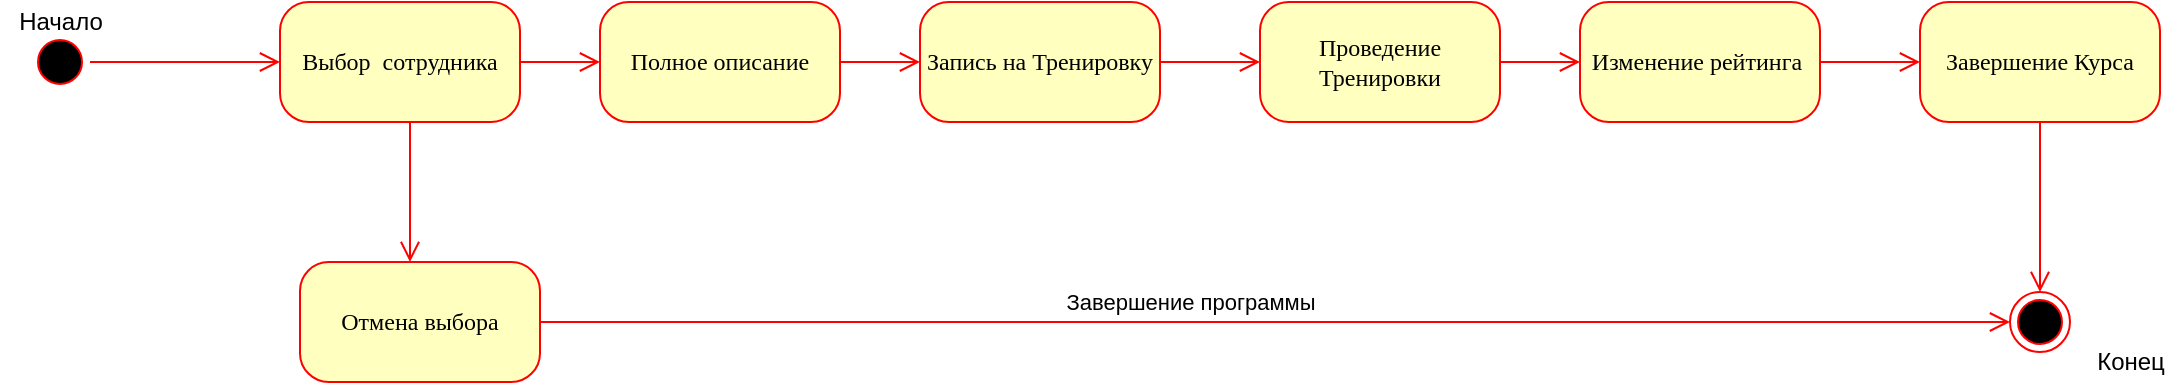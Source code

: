 <mxfile version="14.6.3" type="device"><diagram name="Page-1" id="58cdce13-f638-feb5-8d6f-7d28b1aa9fa0"><mxGraphModel dx="1422" dy="794" grid="1" gridSize="10" guides="1" tooltips="1" connect="1" arrows="1" fold="1" page="1" pageScale="1" pageWidth="1100" pageHeight="850" background="#ffffff" math="0" shadow="0"><root><mxCell id="0"/><mxCell id="1" parent="0"/><mxCell id="WkQTOgaQETtJQRWy6dP5-7" value="Проведение Тренировки" style="rounded=1;whiteSpace=wrap;html=1;arcSize=24;fillColor=#ffffc0;strokeColor=#ff0000;shadow=0;comic=0;labelBackgroundColor=none;fontFamily=Verdana;fontSize=12;fontColor=#000000;align=center;" parent="1" vertex="1"><mxGeometry x="630" y="150" width="120" height="60" as="geometry"/></mxCell><mxCell id="WkQTOgaQETtJQRWy6dP5-8" style="edgeStyle=orthogonalEdgeStyle;html=1;labelBackgroundColor=none;endArrow=open;endSize=8;strokeColor=#ff0000;fontFamily=Verdana;fontSize=12;align=left;" parent="1" source="WkQTOgaQETtJQRWy6dP5-5" target="WkQTOgaQETtJQRWy6dP5-7" edge="1"><mxGeometry relative="1" as="geometry"><Array as="points"/><mxPoint x="535" y="190" as="sourcePoint"/><mxPoint x="605" y="190" as="targetPoint"/></mxGeometry></mxCell><mxCell id="WkQTOgaQETtJQRWy6dP5-19" value="Изменение рейтинга&amp;nbsp;" style="rounded=1;whiteSpace=wrap;html=1;arcSize=24;fillColor=#ffffc0;strokeColor=#ff0000;shadow=0;comic=0;labelBackgroundColor=none;fontFamily=Verdana;fontSize=12;fontColor=#000000;align=center;" parent="1" vertex="1"><mxGeometry x="790" y="150" width="120" height="60" as="geometry"/></mxCell><mxCell id="WkQTOgaQETtJQRWy6dP5-20" style="edgeStyle=orthogonalEdgeStyle;html=1;labelBackgroundColor=none;endArrow=open;endSize=8;strokeColor=#ff0000;fontFamily=Verdana;fontSize=12;align=left;" parent="1" source="WkQTOgaQETtJQRWy6dP5-7" target="WkQTOgaQETtJQRWy6dP5-19" edge="1"><mxGeometry relative="1" as="geometry"><Array as="points"/><mxPoint x="605" y="190" as="sourcePoint"/><mxPoint x="675" y="190" as="targetPoint"/></mxGeometry></mxCell><mxCell id="382b91b5511bd0f7-1" value="" style="ellipse;html=1;shape=startState;fillColor=#000000;strokeColor=#ff0000;rounded=1;shadow=0;comic=0;labelBackgroundColor=none;fontFamily=Verdana;fontSize=12;fontColor=#000000;align=center;direction=south;" parent="1" vertex="1"><mxGeometry x="15" y="165" width="30" height="30" as="geometry"/></mxCell><mxCell id="382b91b5511bd0f7-5" value="Отмена выбора" style="rounded=1;whiteSpace=wrap;html=1;arcSize=24;fillColor=#ffffc0;strokeColor=#ff0000;shadow=0;comic=0;labelBackgroundColor=none;fontFamily=Verdana;fontSize=12;fontColor=#000000;align=center;" parent="1" vertex="1"><mxGeometry x="150" y="280" width="120" height="60" as="geometry"/></mxCell><mxCell id="382b91b5511bd0f7-6" value="Выбор&amp;nbsp; сотрудника" style="rounded=1;whiteSpace=wrap;html=1;arcSize=24;fillColor=#ffffc0;strokeColor=#ff0000;shadow=0;comic=0;labelBackgroundColor=none;fontFamily=Verdana;fontSize=12;fontColor=#000000;align=center;" parent="1" vertex="1"><mxGeometry x="140" y="150" width="120" height="60" as="geometry"/></mxCell><mxCell id="382b91b5511bd0f7-7" value="Полное описание" style="rounded=1;whiteSpace=wrap;html=1;arcSize=24;fillColor=#ffffc0;strokeColor=#ff0000;shadow=0;comic=0;labelBackgroundColor=none;fontFamily=Verdana;fontSize=12;fontColor=#000000;align=center;" parent="1" vertex="1"><mxGeometry x="300" y="150" width="120" height="60" as="geometry"/></mxCell><mxCell id="2a3bc250acf0617d-9" style="edgeStyle=orthogonalEdgeStyle;html=1;labelBackgroundColor=none;endArrow=open;endSize=8;strokeColor=#ff0000;fontFamily=Verdana;fontSize=12;align=left;" parent="1" source="382b91b5511bd0f7-1" target="382b91b5511bd0f7-6" edge="1"><mxGeometry relative="1" as="geometry"/></mxCell><mxCell id="2a3bc250acf0617d-10" style="edgeStyle=orthogonalEdgeStyle;html=1;labelBackgroundColor=none;endArrow=open;endSize=8;strokeColor=#ff0000;fontFamily=Verdana;fontSize=12;align=left;" parent="1" source="382b91b5511bd0f7-6" target="382b91b5511bd0f7-7" edge="1"><mxGeometry relative="1" as="geometry"><Array as="points"/><mxPoint x="290" y="210" as="targetPoint"/></mxGeometry></mxCell><mxCell id="WkQTOgaQETtJQRWy6dP5-1" style="edgeStyle=elbowEdgeStyle;html=1;labelBackgroundColor=none;endArrow=open;endSize=8;strokeColor=#ff0000;fontFamily=Verdana;fontSize=12;align=left;" parent="1" source="382b91b5511bd0f7-6" target="382b91b5511bd0f7-5" edge="1"><mxGeometry relative="1" as="geometry"><mxPoint x="165" y="350" as="sourcePoint"/><mxPoint x="165" y="535" as="targetPoint"/></mxGeometry></mxCell><mxCell id="WkQTOgaQETtJQRWy6dP5-2" style="edgeStyle=orthogonalEdgeStyle;html=1;labelBackgroundColor=none;endArrow=open;endSize=8;strokeColor=#ff0000;fontFamily=Verdana;fontSize=12;align=left;" parent="1" source="382b91b5511bd0f7-5" target="WkQTOgaQETtJQRWy6dP5-27" edge="1"><mxGeometry relative="1" as="geometry"><Array as="points"/><mxPoint x="255" y="190" as="sourcePoint"/><mxPoint x="1050" y="310.0" as="targetPoint"/></mxGeometry></mxCell><mxCell id="WkQTOgaQETtJQRWy6dP5-23" value="Завершение программы" style="edgeLabel;html=1;align=center;verticalAlign=middle;resizable=0;points=[];" parent="WkQTOgaQETtJQRWy6dP5-2" vertex="1" connectable="0"><mxGeometry x="-0.269" y="1" relative="1" as="geometry"><mxPoint x="56" y="-9" as="offset"/></mxGeometry></mxCell><mxCell id="WkQTOgaQETtJQRWy6dP5-5" value="Запись на Тренировку" style="rounded=1;whiteSpace=wrap;html=1;arcSize=24;fillColor=#ffffc0;strokeColor=#ff0000;shadow=0;comic=0;labelBackgroundColor=none;fontFamily=Verdana;fontSize=12;fontColor=#000000;align=center;" parent="1" vertex="1"><mxGeometry x="460" y="150" width="120" height="60" as="geometry"/></mxCell><mxCell id="WkQTOgaQETtJQRWy6dP5-6" style="edgeStyle=orthogonalEdgeStyle;html=1;labelBackgroundColor=none;endArrow=open;endSize=8;strokeColor=#ff0000;fontFamily=Verdana;fontSize=12;align=left;" parent="1" source="382b91b5511bd0f7-7" target="WkQTOgaQETtJQRWy6dP5-5" edge="1"><mxGeometry relative="1" as="geometry"><Array as="points"/><mxPoint x="255" y="190" as="sourcePoint"/><mxPoint x="335" y="190" as="targetPoint"/></mxGeometry></mxCell><mxCell id="WkQTOgaQETtJQRWy6dP5-21" value="Завершение Курса" style="rounded=1;whiteSpace=wrap;html=1;arcSize=24;fillColor=#ffffc0;strokeColor=#ff0000;shadow=0;comic=0;labelBackgroundColor=none;fontFamily=Verdana;fontSize=12;fontColor=#000000;align=center;" parent="1" vertex="1"><mxGeometry x="960" y="150" width="120" height="60" as="geometry"/></mxCell><mxCell id="WkQTOgaQETtJQRWy6dP5-22" style="edgeStyle=orthogonalEdgeStyle;html=1;labelBackgroundColor=none;endArrow=open;endSize=8;strokeColor=#ff0000;fontFamily=Verdana;fontSize=12;align=left;" parent="1" source="WkQTOgaQETtJQRWy6dP5-19" target="WkQTOgaQETtJQRWy6dP5-21" edge="1"><mxGeometry relative="1" as="geometry"><Array as="points"/><mxPoint x="795" y="190" as="sourcePoint"/><mxPoint x="835" y="190" as="targetPoint"/></mxGeometry></mxCell><mxCell id="WkQTOgaQETtJQRWy6dP5-24" style="edgeStyle=orthogonalEdgeStyle;html=1;labelBackgroundColor=none;endArrow=open;endSize=8;strokeColor=#ff0000;fontFamily=Verdana;fontSize=12;align=left;" parent="1" source="WkQTOgaQETtJQRWy6dP5-21" target="WkQTOgaQETtJQRWy6dP5-27" edge="1"><mxGeometry relative="1" as="geometry"><Array as="points"/><mxPoint x="795" y="190" as="sourcePoint"/><mxPoint x="1065" y="295" as="targetPoint"/></mxGeometry></mxCell><mxCell id="WkQTOgaQETtJQRWy6dP5-27" value="" style="ellipse;html=1;shape=endState;fillColor=#000000;strokeColor=#ff0000;" parent="1" vertex="1"><mxGeometry x="1005" y="295" width="30" height="30" as="geometry"/></mxCell><mxCell id="WkQTOgaQETtJQRWy6dP5-28" value="Конец" style="text;html=1;align=center;verticalAlign=middle;resizable=0;points=[];autosize=1;strokeColor=none;" parent="1" vertex="1"><mxGeometry x="1040" y="320" width="50" height="20" as="geometry"/></mxCell><mxCell id="WkQTOgaQETtJQRWy6dP5-29" value="Начало" style="text;html=1;align=center;verticalAlign=middle;resizable=0;points=[];autosize=1;strokeColor=none;" parent="1" vertex="1"><mxGeometry y="150" width="60" height="20" as="geometry"/></mxCell></root></mxGraphModel></diagram></mxfile>